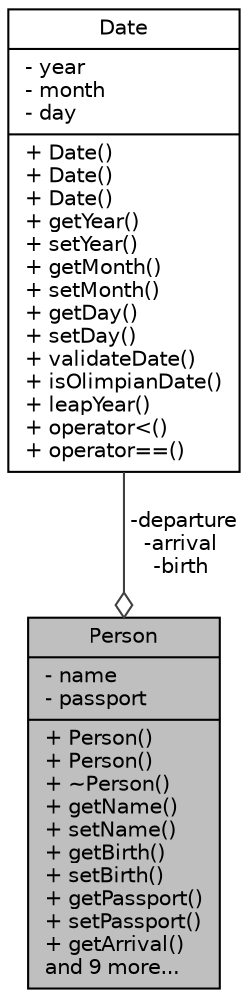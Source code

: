 digraph "Person"
{
 // LATEX_PDF_SIZE
  edge [fontname="Helvetica",fontsize="10",labelfontname="Helvetica",labelfontsize="10"];
  node [fontname="Helvetica",fontsize="10",shape=record];
  Node1 [label="{Person\n|- name\l- passport\l|+ Person()\l+ Person()\l+ ~Person()\l+ getName()\l+ setName()\l+ getBirth()\l+ setBirth()\l+ getPassport()\l+ setPassport()\l+ getArrival()\land 9 more...\l}",height=0.2,width=0.4,color="black", fillcolor="grey75", style="filled", fontcolor="black",tooltip=" "];
  Node2 -> Node1 [color="grey25",fontsize="10",style="solid",label=" -departure\n-arrival\n-birth" ,arrowhead="odiamond",fontname="Helvetica"];
  Node2 [label="{Date\n|- year\l- month\l- day\l|+ Date()\l+ Date()\l+ Date()\l+ getYear()\l+ setYear()\l+ getMonth()\l+ setMonth()\l+ getDay()\l+ setDay()\l+ validateDate()\l+ isOlimpianDate()\l+ leapYear()\l+ operator\<()\l+ operator==()\l}",height=0.2,width=0.4,color="black", fillcolor="white", style="filled",URL="$class_date.html",tooltip=" "];
}
